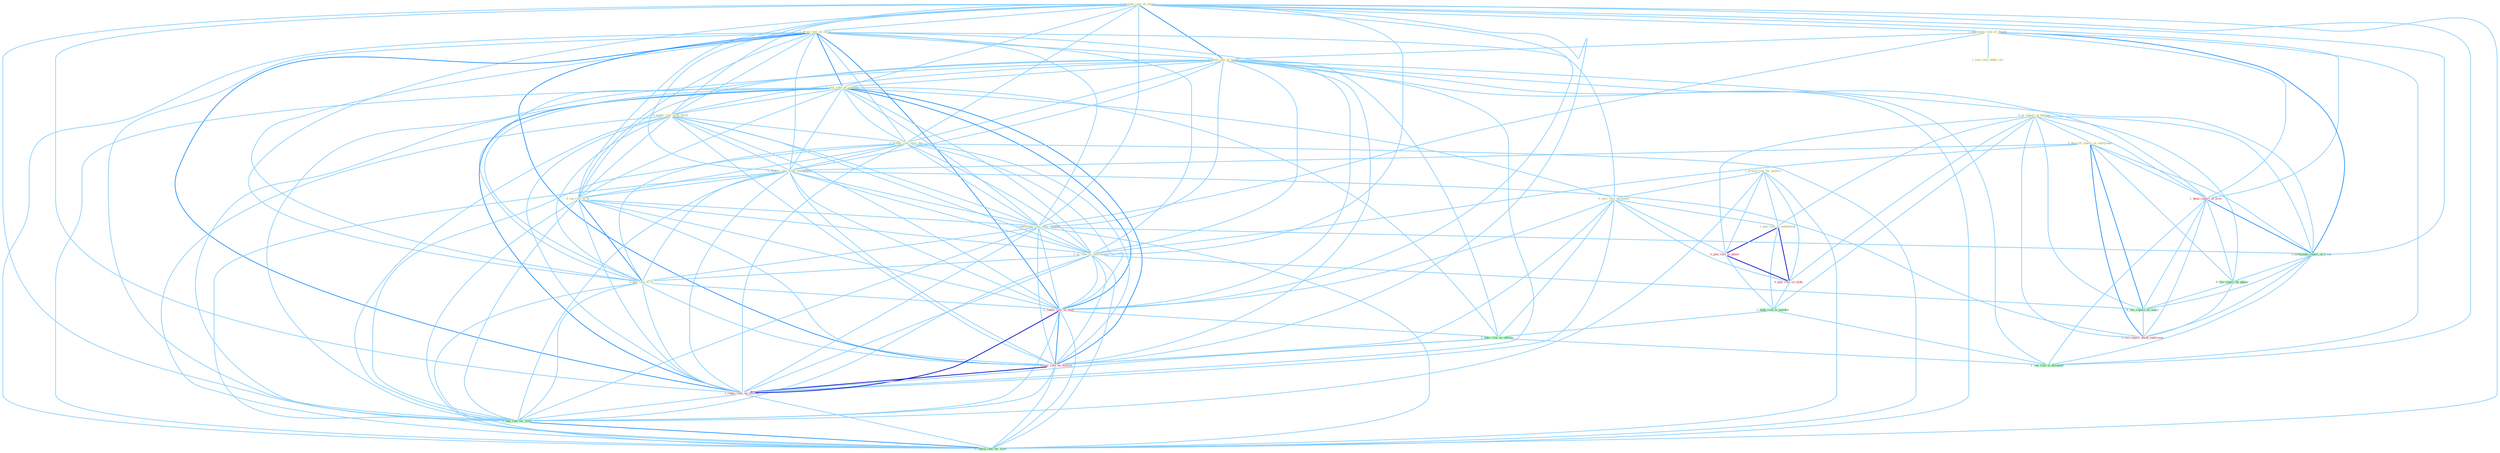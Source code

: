 Graph G{ 
    node
    [shape=polygon,style=filled,width=.5,height=.06,color="#BDFCC9",fixedsize=true,fontsize=4,
    fontcolor="#2f4f4f"];
    {node
    [color="#ffffe0", fontcolor="#8b7d6b"] "1_increas_rate_of_return " "0_is_report_in_bureau " "1_provid_role_for_govern " "1_drive_rate_on_secur " "0_describ_report_as_entitynam " "1_entitynam_rule_of_thumb " "1_slash_rate_of_taxat " "1_rais_rate_on_contain " "0_negoti_rate_with_thrift " "0_produc_rate_over_dai " "0_serv_role_on_bench " "1_plai_role_in_settlement " "0_expect_rate_from_entitynam " "0_cut_rate_to_% " "1_entitynam_rate_after_expens " "0_us_rate_as_instrument " "1_issu_rule_under_act " "0_peg_rate_to_us "}
{node [color="#fff0f5", fontcolor="#b22222"] "1_reduc_rate_on_debt " "0_plai_role_in_phase " "1_been_report_of_firm " "0_plai_role_in_slide " "1_lower_rate_on_million " "1_reduc_rate_on_million " "1_ran_report_about_entitynam "}
edge [color="#B0E2FF"];

	"1_increas_rate_of_return " -- "1_drive_rate_on_secur " [w="1", color="#87cefa" ];
	"1_increas_rate_of_return " -- "1_entitynam_rule_of_thumb " [w="1", color="#87cefa" ];
	"1_increas_rate_of_return " -- "1_slash_rate_of_taxat " [w="2", color="#1e90ff" , len=0.8];
	"1_increas_rate_of_return " -- "1_rais_rate_on_contain " [w="1", color="#87cefa" ];
	"1_increas_rate_of_return " -- "0_negoti_rate_with_thrift " [w="1", color="#87cefa" ];
	"1_increas_rate_of_return " -- "0_produc_rate_over_dai " [w="1", color="#87cefa" ];
	"1_increas_rate_of_return " -- "0_expect_rate_from_entitynam " [w="1", color="#87cefa" ];
	"1_increas_rate_of_return " -- "0_cut_rate_to_% " [w="1", color="#87cefa" ];
	"1_increas_rate_of_return " -- "1_entitynam_rate_after_expens " [w="1", color="#87cefa" ];
	"1_increas_rate_of_return " -- "0_us_rate_as_instrument " [w="1", color="#87cefa" ];
	"1_increas_rate_of_return " -- "0_peg_rate_to_us " [w="1", color="#87cefa" ];
	"1_increas_rate_of_return " -- "1_reduc_rate_on_debt " [w="1", color="#87cefa" ];
	"1_increas_rate_of_return " -- "1_been_report_of_firm " [w="1", color="#87cefa" ];
	"1_increas_rate_of_return " -- "1_entitynam_report_of_trade " [w="1", color="#87cefa" ];
	"1_increas_rate_of_return " -- "1_lower_rate_on_million " [w="1", color="#87cefa" ];
	"1_increas_rate_of_return " -- "1_reduc_rate_on_million " [w="1", color="#87cefa" ];
	"1_increas_rate_of_return " -- "1_run_risk_of_disintegr " [w="1", color="#87cefa" ];
	"1_increas_rate_of_return " -- "0_had_rate_for_yield " [w="1", color="#87cefa" ];
	"1_increas_rate_of_return " -- "0_charg_rate_for_time " [w="1", color="#87cefa" ];
	"0_is_report_in_bureau " -- "0_describ_report_as_entitynam " [w="1", color="#87cefa" ];
	"0_is_report_in_bureau " -- "1_plai_role_in_settlement " [w="1", color="#87cefa" ];
	"0_is_report_in_bureau " -- "0_plai_role_in_phase " [w="1", color="#87cefa" ];
	"0_is_report_in_bureau " -- "1_been_report_of_firm " [w="1", color="#87cefa" ];
	"0_is_report_in_bureau " -- "0_plai_role_in_slide " [w="1", color="#87cefa" ];
	"0_is_report_in_bureau " -- "1_entitynam_report_of_trade " [w="1", color="#87cefa" ];
	"0_is_report_in_bureau " -- "1_hedg_risk_in_market " [w="1", color="#87cefa" ];
	"0_is_report_in_bureau " -- "0_file_report_by_phone " [w="1", color="#87cefa" ];
	"0_is_report_in_bureau " -- "0_cite_report_as_sourc " [w="1", color="#87cefa" ];
	"0_is_report_in_bureau " -- "1_ran_report_about_entitynam " [w="1", color="#87cefa" ];
	"1_provid_role_for_govern " -- "0_serv_role_on_bench " [w="1", color="#87cefa" ];
	"1_provid_role_for_govern " -- "1_plai_role_in_settlement " [w="1", color="#87cefa" ];
	"1_provid_role_for_govern " -- "0_plai_role_in_phase " [w="1", color="#87cefa" ];
	"1_provid_role_for_govern " -- "0_plai_role_in_slide " [w="1", color="#87cefa" ];
	"1_provid_role_for_govern " -- "0_had_rate_for_yield " [w="1", color="#87cefa" ];
	"1_provid_role_for_govern " -- "0_charg_rate_for_time " [w="1", color="#87cefa" ];
	"1_drive_rate_on_secur " -- "1_slash_rate_of_taxat " [w="1", color="#87cefa" ];
	"1_drive_rate_on_secur " -- "1_rais_rate_on_contain " [w="2", color="#1e90ff" , len=0.8];
	"1_drive_rate_on_secur " -- "0_negoti_rate_with_thrift " [w="1", color="#87cefa" ];
	"1_drive_rate_on_secur " -- "0_produc_rate_over_dai " [w="1", color="#87cefa" ];
	"1_drive_rate_on_secur " -- "0_serv_role_on_bench " [w="1", color="#87cefa" ];
	"1_drive_rate_on_secur " -- "0_expect_rate_from_entitynam " [w="1", color="#87cefa" ];
	"1_drive_rate_on_secur " -- "0_cut_rate_to_% " [w="1", color="#87cefa" ];
	"1_drive_rate_on_secur " -- "1_entitynam_rate_after_expens " [w="1", color="#87cefa" ];
	"1_drive_rate_on_secur " -- "0_us_rate_as_instrument " [w="1", color="#87cefa" ];
	"1_drive_rate_on_secur " -- "0_peg_rate_to_us " [w="1", color="#87cefa" ];
	"1_drive_rate_on_secur " -- "1_reduc_rate_on_debt " [w="2", color="#1e90ff" , len=0.8];
	"1_drive_rate_on_secur " -- "1_take_risk_on_outcom " [w="1", color="#87cefa" ];
	"1_drive_rate_on_secur " -- "1_lower_rate_on_million " [w="2", color="#1e90ff" , len=0.8];
	"1_drive_rate_on_secur " -- "1_reduc_rate_on_million " [w="2", color="#1e90ff" , len=0.8];
	"1_drive_rate_on_secur " -- "0_had_rate_for_yield " [w="1", color="#87cefa" ];
	"1_drive_rate_on_secur " -- "0_charg_rate_for_time " [w="1", color="#87cefa" ];
	"0_describ_report_as_entitynam " -- "0_expect_rate_from_entitynam " [w="1", color="#87cefa" ];
	"0_describ_report_as_entitynam " -- "0_us_rate_as_instrument " [w="1", color="#87cefa" ];
	"0_describ_report_as_entitynam " -- "1_been_report_of_firm " [w="1", color="#87cefa" ];
	"0_describ_report_as_entitynam " -- "1_entitynam_report_of_trade " [w="1", color="#87cefa" ];
	"0_describ_report_as_entitynam " -- "0_file_report_by_phone " [w="1", color="#87cefa" ];
	"0_describ_report_as_entitynam " -- "0_cite_report_as_sourc " [w="2", color="#1e90ff" , len=0.8];
	"0_describ_report_as_entitynam " -- "1_ran_report_about_entitynam " [w="2", color="#1e90ff" , len=0.8];
	"1_entitynam_rule_of_thumb " -- "1_slash_rate_of_taxat " [w="1", color="#87cefa" ];
	"1_entitynam_rule_of_thumb " -- "1_entitynam_rate_after_expens " [w="1", color="#87cefa" ];
	"1_entitynam_rule_of_thumb " -- "1_issu_rule_under_act " [w="1", color="#87cefa" ];
	"1_entitynam_rule_of_thumb " -- "1_been_report_of_firm " [w="1", color="#87cefa" ];
	"1_entitynam_rule_of_thumb " -- "1_entitynam_report_of_trade " [w="2", color="#1e90ff" , len=0.8];
	"1_entitynam_rule_of_thumb " -- "1_run_risk_of_disintegr " [w="1", color="#87cefa" ];
	"1_slash_rate_of_taxat " -- "1_rais_rate_on_contain " [w="1", color="#87cefa" ];
	"1_slash_rate_of_taxat " -- "0_negoti_rate_with_thrift " [w="1", color="#87cefa" ];
	"1_slash_rate_of_taxat " -- "0_produc_rate_over_dai " [w="1", color="#87cefa" ];
	"1_slash_rate_of_taxat " -- "0_expect_rate_from_entitynam " [w="1", color="#87cefa" ];
	"1_slash_rate_of_taxat " -- "0_cut_rate_to_% " [w="1", color="#87cefa" ];
	"1_slash_rate_of_taxat " -- "1_entitynam_rate_after_expens " [w="1", color="#87cefa" ];
	"1_slash_rate_of_taxat " -- "0_us_rate_as_instrument " [w="1", color="#87cefa" ];
	"1_slash_rate_of_taxat " -- "0_peg_rate_to_us " [w="1", color="#87cefa" ];
	"1_slash_rate_of_taxat " -- "1_reduc_rate_on_debt " [w="1", color="#87cefa" ];
	"1_slash_rate_of_taxat " -- "1_been_report_of_firm " [w="1", color="#87cefa" ];
	"1_slash_rate_of_taxat " -- "1_entitynam_report_of_trade " [w="1", color="#87cefa" ];
	"1_slash_rate_of_taxat " -- "1_lower_rate_on_million " [w="1", color="#87cefa" ];
	"1_slash_rate_of_taxat " -- "1_reduc_rate_on_million " [w="1", color="#87cefa" ];
	"1_slash_rate_of_taxat " -- "1_run_risk_of_disintegr " [w="1", color="#87cefa" ];
	"1_slash_rate_of_taxat " -- "0_had_rate_for_yield " [w="1", color="#87cefa" ];
	"1_slash_rate_of_taxat " -- "0_charg_rate_for_time " [w="1", color="#87cefa" ];
	"1_rais_rate_on_contain " -- "0_negoti_rate_with_thrift " [w="1", color="#87cefa" ];
	"1_rais_rate_on_contain " -- "0_produc_rate_over_dai " [w="1", color="#87cefa" ];
	"1_rais_rate_on_contain " -- "0_serv_role_on_bench " [w="1", color="#87cefa" ];
	"1_rais_rate_on_contain " -- "0_expect_rate_from_entitynam " [w="1", color="#87cefa" ];
	"1_rais_rate_on_contain " -- "0_cut_rate_to_% " [w="1", color="#87cefa" ];
	"1_rais_rate_on_contain " -- "1_entitynam_rate_after_expens " [w="1", color="#87cefa" ];
	"1_rais_rate_on_contain " -- "0_us_rate_as_instrument " [w="1", color="#87cefa" ];
	"1_rais_rate_on_contain " -- "0_peg_rate_to_us " [w="1", color="#87cefa" ];
	"1_rais_rate_on_contain " -- "1_reduc_rate_on_debt " [w="2", color="#1e90ff" , len=0.8];
	"1_rais_rate_on_contain " -- "1_take_risk_on_outcom " [w="1", color="#87cefa" ];
	"1_rais_rate_on_contain " -- "1_lower_rate_on_million " [w="2", color="#1e90ff" , len=0.8];
	"1_rais_rate_on_contain " -- "1_reduc_rate_on_million " [w="2", color="#1e90ff" , len=0.8];
	"1_rais_rate_on_contain " -- "0_had_rate_for_yield " [w="1", color="#87cefa" ];
	"1_rais_rate_on_contain " -- "0_charg_rate_for_time " [w="1", color="#87cefa" ];
	"0_negoti_rate_with_thrift " -- "0_produc_rate_over_dai " [w="1", color="#87cefa" ];
	"0_negoti_rate_with_thrift " -- "0_expect_rate_from_entitynam " [w="1", color="#87cefa" ];
	"0_negoti_rate_with_thrift " -- "0_cut_rate_to_% " [w="1", color="#87cefa" ];
	"0_negoti_rate_with_thrift " -- "1_entitynam_rate_after_expens " [w="1", color="#87cefa" ];
	"0_negoti_rate_with_thrift " -- "0_us_rate_as_instrument " [w="1", color="#87cefa" ];
	"0_negoti_rate_with_thrift " -- "0_peg_rate_to_us " [w="1", color="#87cefa" ];
	"0_negoti_rate_with_thrift " -- "1_reduc_rate_on_debt " [w="1", color="#87cefa" ];
	"0_negoti_rate_with_thrift " -- "1_lower_rate_on_million " [w="1", color="#87cefa" ];
	"0_negoti_rate_with_thrift " -- "1_reduc_rate_on_million " [w="1", color="#87cefa" ];
	"0_negoti_rate_with_thrift " -- "0_had_rate_for_yield " [w="1", color="#87cefa" ];
	"0_negoti_rate_with_thrift " -- "0_charg_rate_for_time " [w="1", color="#87cefa" ];
	"0_produc_rate_over_dai " -- "0_expect_rate_from_entitynam " [w="1", color="#87cefa" ];
	"0_produc_rate_over_dai " -- "0_cut_rate_to_% " [w="1", color="#87cefa" ];
	"0_produc_rate_over_dai " -- "1_entitynam_rate_after_expens " [w="1", color="#87cefa" ];
	"0_produc_rate_over_dai " -- "0_us_rate_as_instrument " [w="1", color="#87cefa" ];
	"0_produc_rate_over_dai " -- "0_peg_rate_to_us " [w="1", color="#87cefa" ];
	"0_produc_rate_over_dai " -- "1_reduc_rate_on_debt " [w="1", color="#87cefa" ];
	"0_produc_rate_over_dai " -- "1_lower_rate_on_million " [w="1", color="#87cefa" ];
	"0_produc_rate_over_dai " -- "1_reduc_rate_on_million " [w="1", color="#87cefa" ];
	"0_produc_rate_over_dai " -- "0_had_rate_for_yield " [w="1", color="#87cefa" ];
	"0_produc_rate_over_dai " -- "0_charg_rate_for_time " [w="1", color="#87cefa" ];
	"0_serv_role_on_bench " -- "1_plai_role_in_settlement " [w="1", color="#87cefa" ];
	"0_serv_role_on_bench " -- "1_reduc_rate_on_debt " [w="1", color="#87cefa" ];
	"0_serv_role_on_bench " -- "0_plai_role_in_phase " [w="1", color="#87cefa" ];
	"0_serv_role_on_bench " -- "0_plai_role_in_slide " [w="1", color="#87cefa" ];
	"0_serv_role_on_bench " -- "1_take_risk_on_outcom " [w="1", color="#87cefa" ];
	"0_serv_role_on_bench " -- "1_lower_rate_on_million " [w="1", color="#87cefa" ];
	"0_serv_role_on_bench " -- "1_reduc_rate_on_million " [w="1", color="#87cefa" ];
	"1_plai_role_in_settlement " -- "0_plai_role_in_phase " [w="3", color="#0000cd" , len=0.6];
	"1_plai_role_in_settlement " -- "0_plai_role_in_slide " [w="3", color="#0000cd" , len=0.6];
	"1_plai_role_in_settlement " -- "1_hedg_risk_in_market " [w="1", color="#87cefa" ];
	"0_expect_rate_from_entitynam " -- "0_cut_rate_to_% " [w="1", color="#87cefa" ];
	"0_expect_rate_from_entitynam " -- "1_entitynam_rate_after_expens " [w="1", color="#87cefa" ];
	"0_expect_rate_from_entitynam " -- "0_us_rate_as_instrument " [w="1", color="#87cefa" ];
	"0_expect_rate_from_entitynam " -- "0_peg_rate_to_us " [w="1", color="#87cefa" ];
	"0_expect_rate_from_entitynam " -- "1_reduc_rate_on_debt " [w="1", color="#87cefa" ];
	"0_expect_rate_from_entitynam " -- "1_lower_rate_on_million " [w="1", color="#87cefa" ];
	"0_expect_rate_from_entitynam " -- "1_reduc_rate_on_million " [w="1", color="#87cefa" ];
	"0_expect_rate_from_entitynam " -- "0_had_rate_for_yield " [w="1", color="#87cefa" ];
	"0_expect_rate_from_entitynam " -- "0_charg_rate_for_time " [w="1", color="#87cefa" ];
	"0_expect_rate_from_entitynam " -- "1_ran_report_about_entitynam " [w="1", color="#87cefa" ];
	"0_cut_rate_to_% " -- "1_entitynam_rate_after_expens " [w="1", color="#87cefa" ];
	"0_cut_rate_to_% " -- "0_us_rate_as_instrument " [w="1", color="#87cefa" ];
	"0_cut_rate_to_% " -- "0_peg_rate_to_us " [w="2", color="#1e90ff" , len=0.8];
	"0_cut_rate_to_% " -- "1_reduc_rate_on_debt " [w="1", color="#87cefa" ];
	"0_cut_rate_to_% " -- "1_lower_rate_on_million " [w="1", color="#87cefa" ];
	"0_cut_rate_to_% " -- "1_reduc_rate_on_million " [w="1", color="#87cefa" ];
	"0_cut_rate_to_% " -- "0_had_rate_for_yield " [w="1", color="#87cefa" ];
	"0_cut_rate_to_% " -- "0_charg_rate_for_time " [w="1", color="#87cefa" ];
	"1_entitynam_rate_after_expens " -- "0_us_rate_as_instrument " [w="1", color="#87cefa" ];
	"1_entitynam_rate_after_expens " -- "0_peg_rate_to_us " [w="1", color="#87cefa" ];
	"1_entitynam_rate_after_expens " -- "1_reduc_rate_on_debt " [w="1", color="#87cefa" ];
	"1_entitynam_rate_after_expens " -- "1_entitynam_report_of_trade " [w="1", color="#87cefa" ];
	"1_entitynam_rate_after_expens " -- "1_lower_rate_on_million " [w="1", color="#87cefa" ];
	"1_entitynam_rate_after_expens " -- "1_reduc_rate_on_million " [w="1", color="#87cefa" ];
	"1_entitynam_rate_after_expens " -- "0_had_rate_for_yield " [w="1", color="#87cefa" ];
	"1_entitynam_rate_after_expens " -- "0_charg_rate_for_time " [w="1", color="#87cefa" ];
	"0_us_rate_as_instrument " -- "0_peg_rate_to_us " [w="1", color="#87cefa" ];
	"0_us_rate_as_instrument " -- "1_reduc_rate_on_debt " [w="1", color="#87cefa" ];
	"0_us_rate_as_instrument " -- "0_cite_report_as_sourc " [w="1", color="#87cefa" ];
	"0_us_rate_as_instrument " -- "1_lower_rate_on_million " [w="1", color="#87cefa" ];
	"0_us_rate_as_instrument " -- "1_reduc_rate_on_million " [w="1", color="#87cefa" ];
	"0_us_rate_as_instrument " -- "0_had_rate_for_yield " [w="1", color="#87cefa" ];
	"0_us_rate_as_instrument " -- "0_charg_rate_for_time " [w="1", color="#87cefa" ];
	"0_peg_rate_to_us " -- "1_reduc_rate_on_debt " [w="1", color="#87cefa" ];
	"0_peg_rate_to_us " -- "1_lower_rate_on_million " [w="1", color="#87cefa" ];
	"0_peg_rate_to_us " -- "1_reduc_rate_on_million " [w="1", color="#87cefa" ];
	"0_peg_rate_to_us " -- "0_had_rate_for_yield " [w="1", color="#87cefa" ];
	"0_peg_rate_to_us " -- "0_charg_rate_for_time " [w="1", color="#87cefa" ];
	"1_reduc_rate_on_debt " -- "1_take_risk_on_outcom " [w="1", color="#87cefa" ];
	"1_reduc_rate_on_debt " -- "1_lower_rate_on_million " [w="2", color="#1e90ff" , len=0.8];
	"1_reduc_rate_on_debt " -- "1_reduc_rate_on_million " [w="3", color="#0000cd" , len=0.6];
	"1_reduc_rate_on_debt " -- "0_had_rate_for_yield " [w="1", color="#87cefa" ];
	"1_reduc_rate_on_debt " -- "0_charg_rate_for_time " [w="1", color="#87cefa" ];
	"0_plai_role_in_phase " -- "0_plai_role_in_slide " [w="3", color="#0000cd" , len=0.6];
	"0_plai_role_in_phase " -- "1_hedg_risk_in_market " [w="1", color="#87cefa" ];
	"1_been_report_of_firm " -- "1_entitynam_report_of_trade " [w="2", color="#1e90ff" , len=0.8];
	"1_been_report_of_firm " -- "0_file_report_by_phone " [w="1", color="#87cefa" ];
	"1_been_report_of_firm " -- "0_cite_report_as_sourc " [w="1", color="#87cefa" ];
	"1_been_report_of_firm " -- "1_run_risk_of_disintegr " [w="1", color="#87cefa" ];
	"1_been_report_of_firm " -- "1_ran_report_about_entitynam " [w="1", color="#87cefa" ];
	"0_plai_role_in_slide " -- "1_hedg_risk_in_market " [w="1", color="#87cefa" ];
	"1_entitynam_report_of_trade " -- "0_file_report_by_phone " [w="1", color="#87cefa" ];
	"1_entitynam_report_of_trade " -- "0_cite_report_as_sourc " [w="1", color="#87cefa" ];
	"1_entitynam_report_of_trade " -- "1_run_risk_of_disintegr " [w="1", color="#87cefa" ];
	"1_entitynam_report_of_trade " -- "1_ran_report_about_entitynam " [w="1", color="#87cefa" ];
	"1_hedg_risk_in_market " -- "1_take_risk_on_outcom " [w="1", color="#87cefa" ];
	"1_hedg_risk_in_market " -- "1_run_risk_of_disintegr " [w="1", color="#87cefa" ];
	"1_take_risk_on_outcom " -- "1_lower_rate_on_million " [w="1", color="#87cefa" ];
	"1_take_risk_on_outcom " -- "1_reduc_rate_on_million " [w="1", color="#87cefa" ];
	"1_take_risk_on_outcom " -- "1_run_risk_of_disintegr " [w="1", color="#87cefa" ];
	"0_file_report_by_phone " -- "0_cite_report_as_sourc " [w="1", color="#87cefa" ];
	"0_file_report_by_phone " -- "1_ran_report_about_entitynam " [w="1", color="#87cefa" ];
	"0_cite_report_as_sourc " -- "1_ran_report_about_entitynam " [w="1", color="#87cefa" ];
	"1_lower_rate_on_million " -- "1_reduc_rate_on_million " [w="3", color="#0000cd" , len=0.6];
	"1_lower_rate_on_million " -- "0_had_rate_for_yield " [w="1", color="#87cefa" ];
	"1_lower_rate_on_million " -- "0_charg_rate_for_time " [w="1", color="#87cefa" ];
	"1_reduc_rate_on_million " -- "0_had_rate_for_yield " [w="1", color="#87cefa" ];
	"1_reduc_rate_on_million " -- "0_charg_rate_for_time " [w="1", color="#87cefa" ];
	"0_had_rate_for_yield " -- "0_charg_rate_for_time " [w="2", color="#1e90ff" , len=0.8];
}